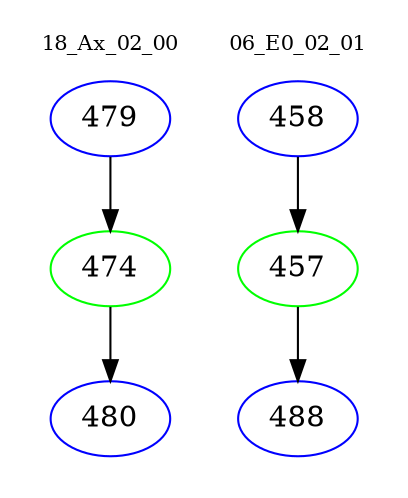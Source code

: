 digraph{
subgraph cluster_0 {
color = white
label = "18_Ax_02_00";
fontsize=10;
T0_479 [label="479", color="blue"]
T0_479 -> T0_474 [color="black"]
T0_474 [label="474", color="green"]
T0_474 -> T0_480 [color="black"]
T0_480 [label="480", color="blue"]
}
subgraph cluster_1 {
color = white
label = "06_E0_02_01";
fontsize=10;
T1_458 [label="458", color="blue"]
T1_458 -> T1_457 [color="black"]
T1_457 [label="457", color="green"]
T1_457 -> T1_488 [color="black"]
T1_488 [label="488", color="blue"]
}
}
